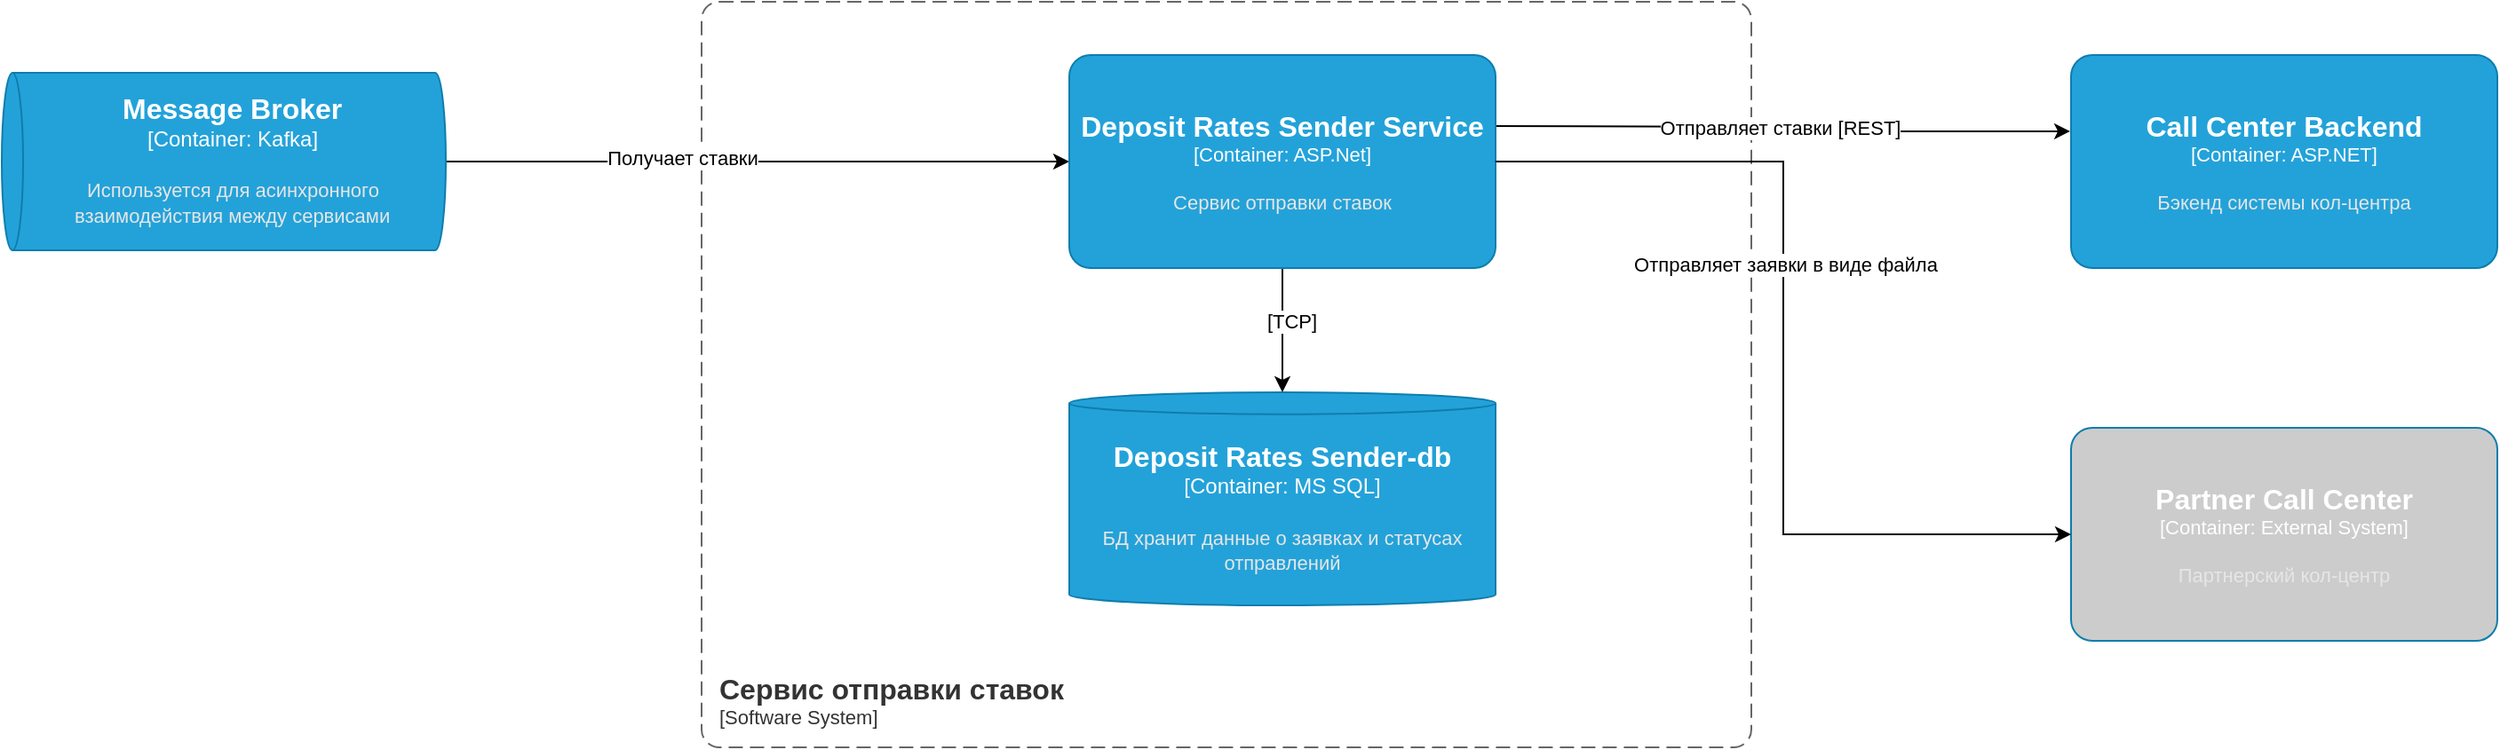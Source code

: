 <mxfile version="26.0.16">
  <diagram id="51zmUan4mFf6pz3q3UUt" name="InsureTech">
    <mxGraphModel dx="7098" dy="4048" grid="1" gridSize="10" guides="1" tooltips="1" connect="1" arrows="1" fold="1" page="1" pageScale="1" pageWidth="827" pageHeight="1169" math="0" shadow="0">
      <root>
        <mxCell id="0" />
        <mxCell id="1" parent="0" />
        <object placeholders="1" c4Name="Сервис отправки ставок" c4Type="SystemScopeBoundary" c4Application="Software System" label="&lt;font style=&quot;font-size: 16px&quot;&gt;&lt;b&gt;&lt;div style=&quot;text-align: left&quot;&gt;%c4Name%&lt;/div&gt;&lt;/b&gt;&lt;/font&gt;&lt;div style=&quot;text-align: left&quot;&gt;[%c4Application%]&lt;/div&gt;" id="jw6b5SAe6B2aOWUfEpKV-50">
          <mxCell style="rounded=1;fontSize=11;whiteSpace=wrap;html=1;dashed=1;arcSize=20;fillColor=none;strokeColor=#666666;fontColor=#333333;labelBackgroundColor=none;align=left;verticalAlign=bottom;labelBorderColor=none;spacingTop=0;spacing=10;dashPattern=8 4;metaEdit=1;rotatable=0;perimeter=rectanglePerimeter;noLabel=0;labelPadding=0;allowArrows=0;connectable=0;expand=0;recursiveResize=0;editable=1;pointerEvents=0;absoluteArcSize=1;points=[[0.25,0,0],[0.5,0,0],[0.75,0,0],[1,0.25,0],[1,0.5,0],[1,0.75,0],[0.75,1,0],[0.5,1,0],[0.25,1,0],[0,0.75,0],[0,0.5,0],[0,0.25,0]];" parent="1" vertex="1">
            <mxGeometry x="-3341" y="-1670" width="591" height="420" as="geometry" />
          </mxCell>
        </object>
        <mxCell id="BuJsaKOjt2m3OrOsfLzR-12" style="edgeStyle=orthogonalEdgeStyle;rounded=0;orthogonalLoop=1;jettySize=auto;html=1;" edge="1" parent="1" source="BuJsaKOjt2m3OrOsfLzR-2" target="BuJsaKOjt2m3OrOsfLzR-3">
          <mxGeometry relative="1" as="geometry" />
        </mxCell>
        <mxCell id="BuJsaKOjt2m3OrOsfLzR-13" value="Получает ставки" style="edgeLabel;html=1;align=center;verticalAlign=middle;resizable=0;points=[];" vertex="1" connectable="0" parent="BuJsaKOjt2m3OrOsfLzR-12">
          <mxGeometry x="-0.238" y="2" relative="1" as="geometry">
            <mxPoint x="-1" as="offset" />
          </mxGeometry>
        </mxCell>
        <object placeholders="1" c4Type="Message Broker" c4Container="Container" c4Technology="Kafka" c4Description="Используется для асинхронного взаимодействия между сервисами" label="&lt;font style=&quot;font-size: 16px&quot;&gt;&lt;b&gt;%c4Type%&lt;/b&gt;&lt;/font&gt;&lt;div&gt;[%c4Container%:&amp;nbsp;%c4Technology%]&lt;/div&gt;&lt;br&gt;&lt;div&gt;&lt;font style=&quot;font-size: 11px&quot;&gt;&lt;font color=&quot;#E6E6E6&quot;&gt;%c4Description%&lt;/font&gt;&lt;/div&gt;" id="BuJsaKOjt2m3OrOsfLzR-2">
          <mxCell style="shape=cylinder3;size=6.0;whiteSpace=wrap;html=1;boundedLbl=1;rounded=0;labelBackgroundColor=none;fillColor=#23A2D9;fontSize=12;fontColor=#ffffff;align=center;strokeColor=#0E7DAD;metaEdit=1;points=[[0.5,0,0],[1,0.25,0],[1,0.5,0],[1,0.75,0],[0.5,1,0],[0,0.75,0],[0,0.5,0],[0,0.25,0]];resizable=1;rotation=-90;autosize=0;textDirection=vertical-rl;" vertex="1" parent="1">
            <mxGeometry x="-3660" y="-1705" width="100" height="250" as="geometry" />
          </mxCell>
        </object>
        <mxCell id="BuJsaKOjt2m3OrOsfLzR-5" style="edgeStyle=orthogonalEdgeStyle;rounded=0;orthogonalLoop=1;jettySize=auto;html=1;" edge="1" parent="1" source="BuJsaKOjt2m3OrOsfLzR-3" target="BuJsaKOjt2m3OrOsfLzR-4">
          <mxGeometry relative="1" as="geometry" />
        </mxCell>
        <mxCell id="BuJsaKOjt2m3OrOsfLzR-6" value="[TCP]" style="edgeLabel;html=1;align=center;verticalAlign=middle;resizable=0;points=[];" vertex="1" connectable="0" parent="BuJsaKOjt2m3OrOsfLzR-5">
          <mxGeometry x="-0.14" y="5" relative="1" as="geometry">
            <mxPoint as="offset" />
          </mxGeometry>
        </mxCell>
        <mxCell id="BuJsaKOjt2m3OrOsfLzR-9" value="Отправляет ставки [REST]" style="edgeStyle=orthogonalEdgeStyle;rounded=0;orthogonalLoop=1;jettySize=auto;html=1;entryX=-0.002;entryY=0.358;entryDx=0;entryDy=0;entryPerimeter=0;" edge="1" parent="1" target="BuJsaKOjt2m3OrOsfLzR-7">
          <mxGeometry relative="1" as="geometry">
            <mxPoint x="-2900" y="-1600" as="sourcePoint" />
          </mxGeometry>
        </mxCell>
        <object placeholders="1" c4Name="Deposit Rates Sender Service" c4Type="Container" c4Technology="ASP.Net" c4Description="Сервис отправки ставок" label="&lt;font style=&quot;font-size: 16px&quot;&gt;&lt;b&gt;%c4Name%&lt;/b&gt;&lt;/font&gt;&lt;div&gt;[%c4Type%: %c4Technology%]&lt;/div&gt;&lt;br&gt;&lt;div&gt;&lt;font style=&quot;font-size: 11px&quot;&gt;&lt;font color=&quot;#E6E6E6&quot;&gt;%c4Description%&lt;/font&gt;&lt;/div&gt;" id="BuJsaKOjt2m3OrOsfLzR-3">
          <mxCell style="rounded=1;whiteSpace=wrap;html=1;fontSize=11;labelBackgroundColor=none;fillColor=#23A2D9;fontColor=#ffffff;align=center;arcSize=10;strokeColor=#0E7DAD;metaEdit=1;resizable=0;points=[[0.25,0,0],[0.5,0,0],[0.75,0,0],[1,0.25,0],[1,0.5,0],[1,0.75,0],[0.75,1,0],[0.5,1,0],[0.25,1,0],[0,0.75,0],[0,0.5,0],[0,0.25,0]];" vertex="1" parent="1">
            <mxGeometry x="-3134" y="-1640" width="240" height="120" as="geometry" />
          </mxCell>
        </object>
        <object placeholders="1" c4Type="Deposit Rates Sender-db" c4Container="Container" c4Technology="MS SQL" c4Description="БД хранит данные о заявках и статусах отправлений" label="&lt;font style=&quot;font-size: 16px&quot;&gt;&lt;b&gt;%c4Type%&lt;/b&gt;&lt;/font&gt;&lt;div&gt;[%c4Container%:&amp;nbsp;%c4Technology%]&lt;/div&gt;&lt;br&gt;&lt;div&gt;&lt;font style=&quot;font-size: 11px&quot;&gt;&lt;font color=&quot;#E6E6E6&quot;&gt;%c4Description%&lt;/font&gt;&lt;/div&gt;" id="BuJsaKOjt2m3OrOsfLzR-4">
          <mxCell style="shape=cylinder3;size=6.172;whiteSpace=wrap;html=1;boundedLbl=1;rounded=0;labelBackgroundColor=none;fillColor=#23A2D9;fontSize=12;fontColor=#ffffff;align=center;strokeColor=#0E7DAD;metaEdit=1;points=[[0.5,0,0],[1,0.25,0],[1,0.5,0],[1,0.75,0],[0.5,1,0],[0,0.75,0],[0,0.5,0],[0,0.25,0]];resizable=0;" vertex="1" parent="1">
            <mxGeometry x="-3134" y="-1450" width="240" height="120" as="geometry" />
          </mxCell>
        </object>
        <object placeholders="1" c4Name="Call Center Backend" c4Type="Container" c4Technology="ASP.NET" c4Description="Бэкенд системы кол-центра" label="&lt;font style=&quot;font-size: 16px&quot;&gt;&lt;b&gt;%c4Name%&lt;/b&gt;&lt;/font&gt;&lt;div&gt;[%c4Type%: %c4Technology%]&lt;/div&gt;&lt;br&gt;&lt;div&gt;&lt;font style=&quot;font-size: 11px&quot;&gt;&lt;font color=&quot;#E6E6E6&quot;&gt;%c4Description%&lt;/font&gt;&lt;/div&gt;" id="BuJsaKOjt2m3OrOsfLzR-7">
          <mxCell style="rounded=1;whiteSpace=wrap;html=1;fontSize=11;labelBackgroundColor=none;fillColor=#23A2D9;fontColor=#ffffff;align=center;arcSize=10;strokeColor=#0E7DAD;metaEdit=1;resizable=0;points=[[0.25,0,0],[0.5,0,0],[0.75,0,0],[1,0.25,0],[1,0.5,0],[1,0.75,0],[0.75,1,0],[0.5,1,0],[0.25,1,0],[0,0.75,0],[0,0.5,0],[0,0.25,0]];" vertex="1" parent="1">
            <mxGeometry x="-2570" y="-1640" width="240" height="120" as="geometry" />
          </mxCell>
        </object>
        <object placeholders="1" c4Name="Partner Call Center" c4Type="Container" c4Technology="External System" c4Description="Партнерский кол-центр" label="&lt;font style=&quot;font-size: 16px&quot;&gt;&lt;b&gt;%c4Name%&lt;/b&gt;&lt;/font&gt;&lt;div&gt;[%c4Type%: %c4Technology%]&lt;/div&gt;&lt;br&gt;&lt;div&gt;&lt;font style=&quot;font-size: 11px&quot;&gt;&lt;font color=&quot;#E6E6E6&quot;&gt;%c4Description%&lt;/font&gt;&lt;/div&gt;" id="BuJsaKOjt2m3OrOsfLzR-8">
          <mxCell style="rounded=1;whiteSpace=wrap;html=1;fontSize=11;labelBackgroundColor=none;fillColor=#CCCCCC;fontColor=#ffffff;align=center;arcSize=10;strokeColor=#0E7DAD;metaEdit=1;resizable=0;points=[[0.25,0,0],[0.5,0,0],[0.75,0,0],[1,0.25,0],[1,0.5,0],[1,0.75,0],[0.75,1,0],[0.5,1,0],[0.25,1,0],[0,0.75,0],[0,0.5,0],[0,0.25,0]];" vertex="1" parent="1">
            <mxGeometry x="-2570" y="-1430" width="240" height="120" as="geometry" />
          </mxCell>
        </object>
        <mxCell id="BuJsaKOjt2m3OrOsfLzR-10" style="edgeStyle=orthogonalEdgeStyle;rounded=0;orthogonalLoop=1;jettySize=auto;html=1;entryX=0;entryY=0.5;entryDx=0;entryDy=0;entryPerimeter=0;" edge="1" parent="1" source="BuJsaKOjt2m3OrOsfLzR-3" target="BuJsaKOjt2m3OrOsfLzR-8">
          <mxGeometry relative="1" as="geometry" />
        </mxCell>
        <mxCell id="BuJsaKOjt2m3OrOsfLzR-11" value="Отправляет заявки в виде файла" style="edgeLabel;html=1;align=center;verticalAlign=middle;resizable=0;points=[];" vertex="1" connectable="0" parent="BuJsaKOjt2m3OrOsfLzR-10">
          <mxGeometry x="-0.177" y="1" relative="1" as="geometry">
            <mxPoint as="offset" />
          </mxGeometry>
        </mxCell>
      </root>
    </mxGraphModel>
  </diagram>
</mxfile>
